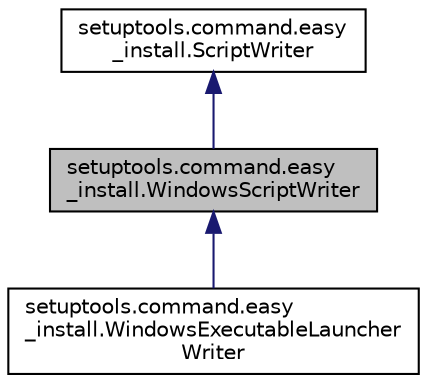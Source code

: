 digraph "setuptools.command.easy_install.WindowsScriptWriter"
{
 // LATEX_PDF_SIZE
  edge [fontname="Helvetica",fontsize="10",labelfontname="Helvetica",labelfontsize="10"];
  node [fontname="Helvetica",fontsize="10",shape=record];
  Node1 [label="setuptools.command.easy\l_install.WindowsScriptWriter",height=0.2,width=0.4,color="black", fillcolor="grey75", style="filled", fontcolor="black",tooltip=" "];
  Node2 -> Node1 [dir="back",color="midnightblue",fontsize="10",style="solid"];
  Node2 [label="setuptools.command.easy\l_install.ScriptWriter",height=0.2,width=0.4,color="black", fillcolor="white", style="filled",URL="$classsetuptools_1_1command_1_1easy__install_1_1_script_writer.html",tooltip=" "];
  Node1 -> Node3 [dir="back",color="midnightblue",fontsize="10",style="solid"];
  Node3 [label="setuptools.command.easy\l_install.WindowsExecutableLauncher\lWriter",height=0.2,width=0.4,color="black", fillcolor="white", style="filled",URL="$classsetuptools_1_1command_1_1easy__install_1_1_windows_executable_launcher_writer.html",tooltip=" "];
}
